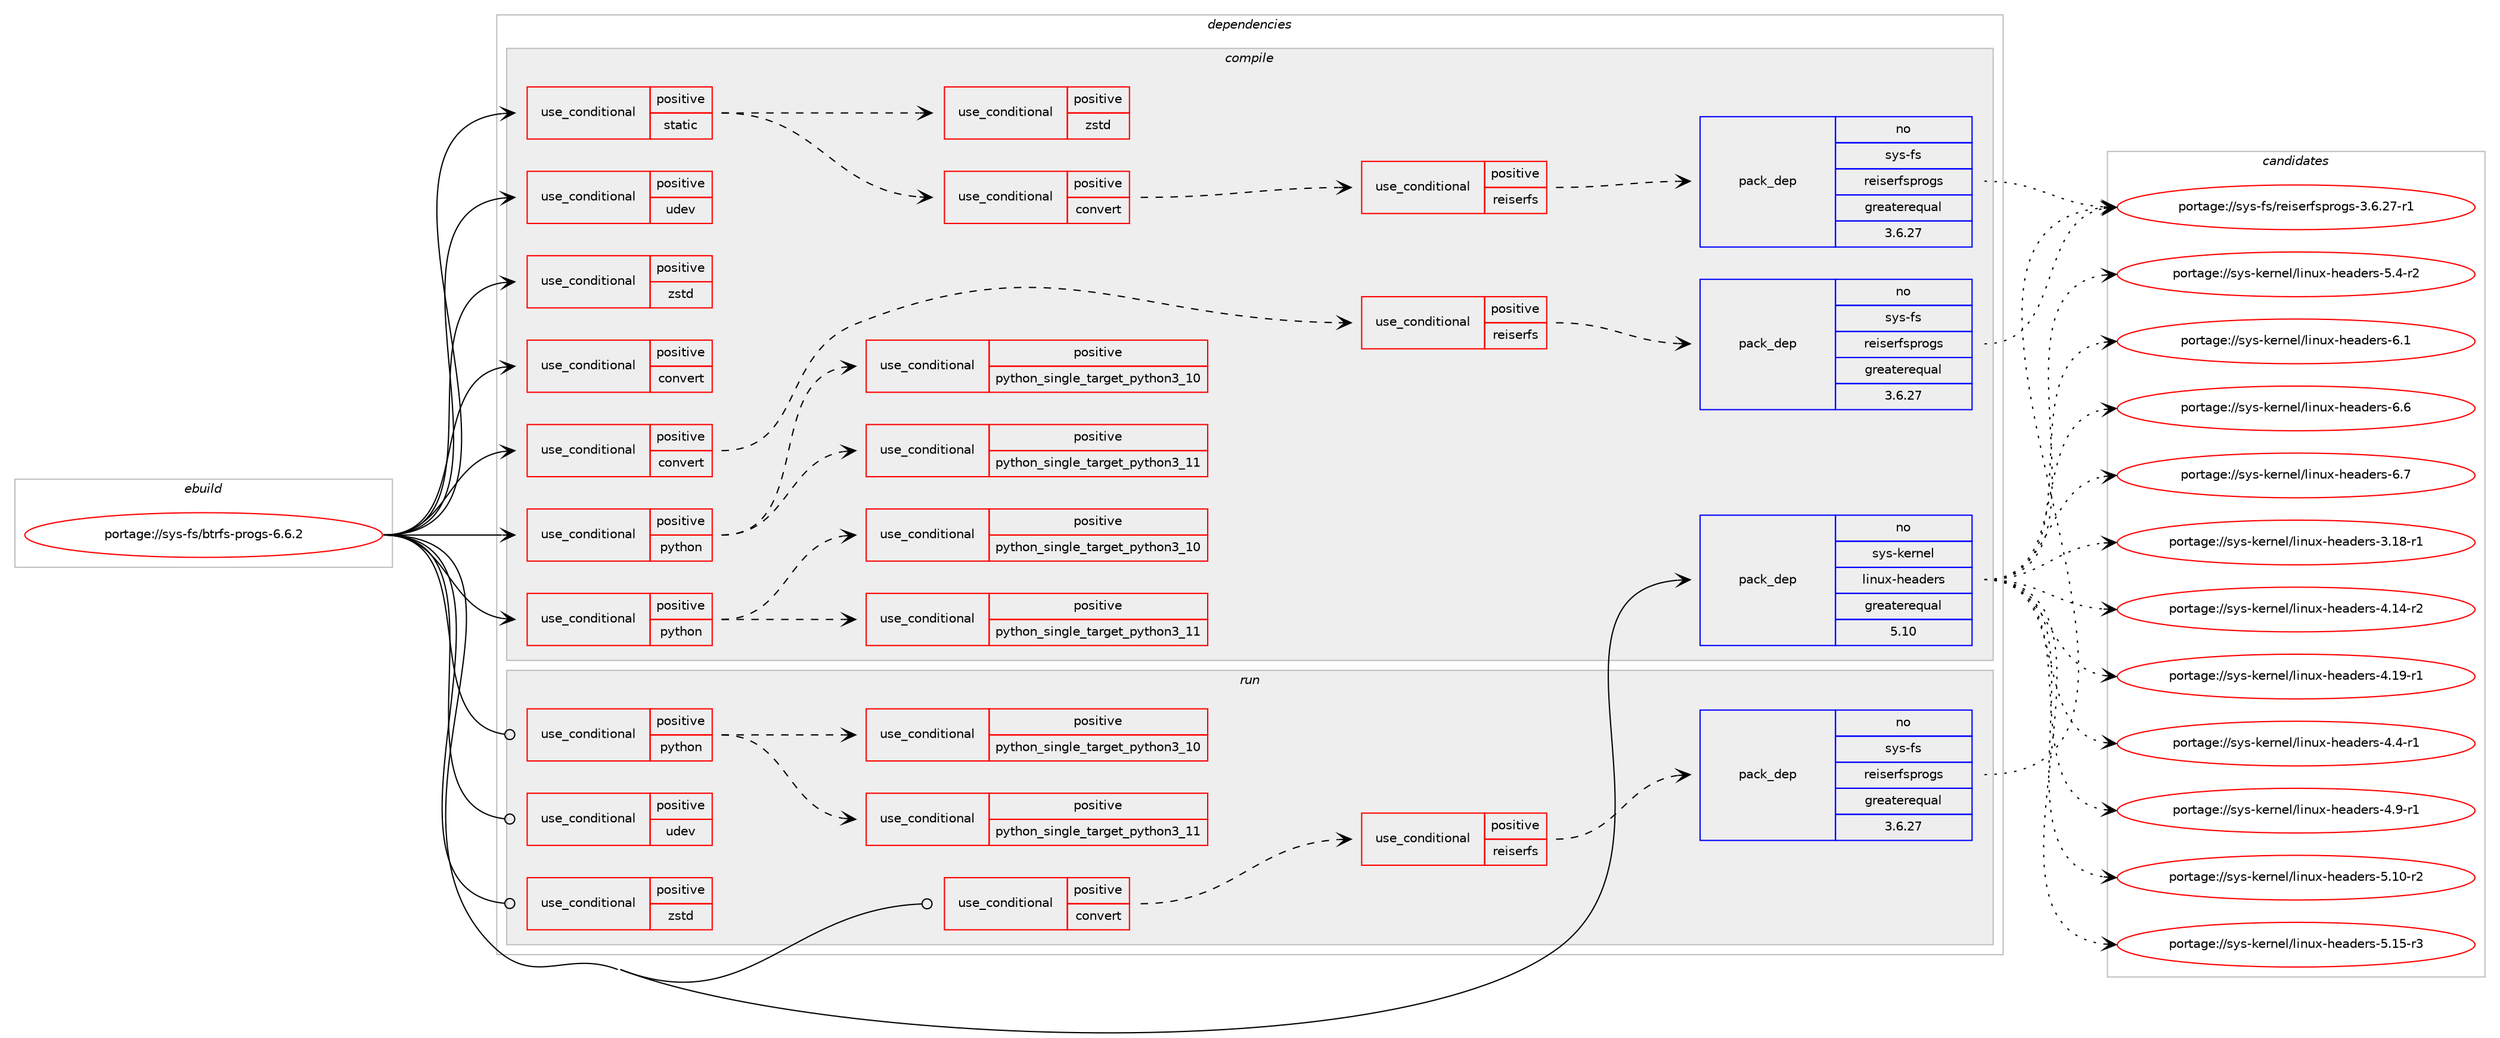 digraph prolog {

# *************
# Graph options
# *************

newrank=true;
concentrate=true;
compound=true;
graph [rankdir=LR,fontname=Helvetica,fontsize=10,ranksep=1.5];#, ranksep=2.5, nodesep=0.2];
edge  [arrowhead=vee];
node  [fontname=Helvetica,fontsize=10];

# **********
# The ebuild
# **********

subgraph cluster_leftcol {
color=gray;
rank=same;
label=<<i>ebuild</i>>;
id [label="portage://sys-fs/btrfs-progs-6.6.2", color=red, width=4, href="../sys-fs/btrfs-progs-6.6.2.svg"];
}

# ****************
# The dependencies
# ****************

subgraph cluster_midcol {
color=gray;
label=<<i>dependencies</i>>;
subgraph cluster_compile {
fillcolor="#eeeeee";
style=filled;
label=<<i>compile</i>>;
subgraph cond15069 {
dependency22605 [label=<<TABLE BORDER="0" CELLBORDER="1" CELLSPACING="0" CELLPADDING="4"><TR><TD ROWSPAN="3" CELLPADDING="10">use_conditional</TD></TR><TR><TD>positive</TD></TR><TR><TD>convert</TD></TR></TABLE>>, shape=none, color=red];
# *** BEGIN UNKNOWN DEPENDENCY TYPE (TODO) ***
# dependency22605 -> package_dependency(portage://sys-fs/btrfs-progs-6.6.2,install,no,sys-apps,acl,none,[,,],[],[])
# *** END UNKNOWN DEPENDENCY TYPE (TODO) ***

}
id:e -> dependency22605:w [weight=20,style="solid",arrowhead="vee"];
subgraph cond15070 {
dependency22606 [label=<<TABLE BORDER="0" CELLBORDER="1" CELLSPACING="0" CELLPADDING="4"><TR><TD ROWSPAN="3" CELLPADDING="10">use_conditional</TD></TR><TR><TD>positive</TD></TR><TR><TD>convert</TD></TR></TABLE>>, shape=none, color=red];
# *** BEGIN UNKNOWN DEPENDENCY TYPE (TODO) ***
# dependency22606 -> package_dependency(portage://sys-fs/btrfs-progs-6.6.2,install,no,sys-fs,e2fsprogs,none,[,,],any_same_slot,[])
# *** END UNKNOWN DEPENDENCY TYPE (TODO) ***

subgraph cond15071 {
dependency22607 [label=<<TABLE BORDER="0" CELLBORDER="1" CELLSPACING="0" CELLPADDING="4"><TR><TD ROWSPAN="3" CELLPADDING="10">use_conditional</TD></TR><TR><TD>positive</TD></TR><TR><TD>reiserfs</TD></TR></TABLE>>, shape=none, color=red];
subgraph pack7337 {
dependency22608 [label=<<TABLE BORDER="0" CELLBORDER="1" CELLSPACING="0" CELLPADDING="4" WIDTH="220"><TR><TD ROWSPAN="6" CELLPADDING="30">pack_dep</TD></TR><TR><TD WIDTH="110">no</TD></TR><TR><TD>sys-fs</TD></TR><TR><TD>reiserfsprogs</TD></TR><TR><TD>greaterequal</TD></TR><TR><TD>3.6.27</TD></TR></TABLE>>, shape=none, color=blue];
}
dependency22607:e -> dependency22608:w [weight=20,style="dashed",arrowhead="vee"];
}
dependency22606:e -> dependency22607:w [weight=20,style="dashed",arrowhead="vee"];
}
id:e -> dependency22606:w [weight=20,style="solid",arrowhead="vee"];
subgraph cond15072 {
dependency22609 [label=<<TABLE BORDER="0" CELLBORDER="1" CELLSPACING="0" CELLPADDING="4"><TR><TD ROWSPAN="3" CELLPADDING="10">use_conditional</TD></TR><TR><TD>positive</TD></TR><TR><TD>python</TD></TR></TABLE>>, shape=none, color=red];
subgraph cond15073 {
dependency22610 [label=<<TABLE BORDER="0" CELLBORDER="1" CELLSPACING="0" CELLPADDING="4"><TR><TD ROWSPAN="3" CELLPADDING="10">use_conditional</TD></TR><TR><TD>positive</TD></TR><TR><TD>python_single_target_python3_10</TD></TR></TABLE>>, shape=none, color=red];
# *** BEGIN UNKNOWN DEPENDENCY TYPE (TODO) ***
# dependency22610 -> package_dependency(portage://sys-fs/btrfs-progs-6.6.2,install,no,dev-lang,python,none,[,,],[slot(3.10)],[])
# *** END UNKNOWN DEPENDENCY TYPE (TODO) ***

}
dependency22609:e -> dependency22610:w [weight=20,style="dashed",arrowhead="vee"];
subgraph cond15074 {
dependency22611 [label=<<TABLE BORDER="0" CELLBORDER="1" CELLSPACING="0" CELLPADDING="4"><TR><TD ROWSPAN="3" CELLPADDING="10">use_conditional</TD></TR><TR><TD>positive</TD></TR><TR><TD>python_single_target_python3_11</TD></TR></TABLE>>, shape=none, color=red];
# *** BEGIN UNKNOWN DEPENDENCY TYPE (TODO) ***
# dependency22611 -> package_dependency(portage://sys-fs/btrfs-progs-6.6.2,install,no,dev-lang,python,none,[,,],[slot(3.11)],[])
# *** END UNKNOWN DEPENDENCY TYPE (TODO) ***

}
dependency22609:e -> dependency22611:w [weight=20,style="dashed",arrowhead="vee"];
}
id:e -> dependency22609:w [weight=20,style="solid",arrowhead="vee"];
subgraph cond15075 {
dependency22612 [label=<<TABLE BORDER="0" CELLBORDER="1" CELLSPACING="0" CELLPADDING="4"><TR><TD ROWSPAN="3" CELLPADDING="10">use_conditional</TD></TR><TR><TD>positive</TD></TR><TR><TD>python</TD></TR></TABLE>>, shape=none, color=red];
subgraph cond15076 {
dependency22613 [label=<<TABLE BORDER="0" CELLBORDER="1" CELLSPACING="0" CELLPADDING="4"><TR><TD ROWSPAN="3" CELLPADDING="10">use_conditional</TD></TR><TR><TD>positive</TD></TR><TR><TD>python_single_target_python3_10</TD></TR></TABLE>>, shape=none, color=red];
# *** BEGIN UNKNOWN DEPENDENCY TYPE (TODO) ***
# dependency22613 -> package_dependency(portage://sys-fs/btrfs-progs-6.6.2,install,no,dev-python,setuptools,none,[,,],[],[use(enable(python_targets_python3_10),negative)])
# *** END UNKNOWN DEPENDENCY TYPE (TODO) ***

}
dependency22612:e -> dependency22613:w [weight=20,style="dashed",arrowhead="vee"];
subgraph cond15077 {
dependency22614 [label=<<TABLE BORDER="0" CELLBORDER="1" CELLSPACING="0" CELLPADDING="4"><TR><TD ROWSPAN="3" CELLPADDING="10">use_conditional</TD></TR><TR><TD>positive</TD></TR><TR><TD>python_single_target_python3_11</TD></TR></TABLE>>, shape=none, color=red];
# *** BEGIN UNKNOWN DEPENDENCY TYPE (TODO) ***
# dependency22614 -> package_dependency(portage://sys-fs/btrfs-progs-6.6.2,install,no,dev-python,setuptools,none,[,,],[],[use(enable(python_targets_python3_11),negative)])
# *** END UNKNOWN DEPENDENCY TYPE (TODO) ***

}
dependency22612:e -> dependency22614:w [weight=20,style="dashed",arrowhead="vee"];
}
id:e -> dependency22612:w [weight=20,style="solid",arrowhead="vee"];
subgraph cond15078 {
dependency22615 [label=<<TABLE BORDER="0" CELLBORDER="1" CELLSPACING="0" CELLPADDING="4"><TR><TD ROWSPAN="3" CELLPADDING="10">use_conditional</TD></TR><TR><TD>positive</TD></TR><TR><TD>static</TD></TR></TABLE>>, shape=none, color=red];
# *** BEGIN UNKNOWN DEPENDENCY TYPE (TODO) ***
# dependency22615 -> package_dependency(portage://sys-fs/btrfs-progs-6.6.2,install,no,dev-libs,lzo,none,[,,],[slot(2)],[use(enable(static-libs),positive)])
# *** END UNKNOWN DEPENDENCY TYPE (TODO) ***

# *** BEGIN UNKNOWN DEPENDENCY TYPE (TODO) ***
# dependency22615 -> package_dependency(portage://sys-fs/btrfs-progs-6.6.2,install,no,sys-apps,util-linux,none,[,,],[slot(0)],[use(enable(static-libs),positive)])
# *** END UNKNOWN DEPENDENCY TYPE (TODO) ***

# *** BEGIN UNKNOWN DEPENDENCY TYPE (TODO) ***
# dependency22615 -> package_dependency(portage://sys-fs/btrfs-progs-6.6.2,install,no,sys-libs,zlib,none,[,,],[slot(0)],[use(enable(static-libs),positive)])
# *** END UNKNOWN DEPENDENCY TYPE (TODO) ***

subgraph cond15079 {
dependency22616 [label=<<TABLE BORDER="0" CELLBORDER="1" CELLSPACING="0" CELLPADDING="4"><TR><TD ROWSPAN="3" CELLPADDING="10">use_conditional</TD></TR><TR><TD>positive</TD></TR><TR><TD>convert</TD></TR></TABLE>>, shape=none, color=red];
# *** BEGIN UNKNOWN DEPENDENCY TYPE (TODO) ***
# dependency22616 -> package_dependency(portage://sys-fs/btrfs-progs-6.6.2,install,no,sys-fs,e2fsprogs,none,[,,],[],[use(enable(static-libs),positive)])
# *** END UNKNOWN DEPENDENCY TYPE (TODO) ***

subgraph cond15080 {
dependency22617 [label=<<TABLE BORDER="0" CELLBORDER="1" CELLSPACING="0" CELLPADDING="4"><TR><TD ROWSPAN="3" CELLPADDING="10">use_conditional</TD></TR><TR><TD>positive</TD></TR><TR><TD>reiserfs</TD></TR></TABLE>>, shape=none, color=red];
subgraph pack7338 {
dependency22618 [label=<<TABLE BORDER="0" CELLBORDER="1" CELLSPACING="0" CELLPADDING="4" WIDTH="220"><TR><TD ROWSPAN="6" CELLPADDING="30">pack_dep</TD></TR><TR><TD WIDTH="110">no</TD></TR><TR><TD>sys-fs</TD></TR><TR><TD>reiserfsprogs</TD></TR><TR><TD>greaterequal</TD></TR><TR><TD>3.6.27</TD></TR></TABLE>>, shape=none, color=blue];
}
dependency22617:e -> dependency22618:w [weight=20,style="dashed",arrowhead="vee"];
}
dependency22616:e -> dependency22617:w [weight=20,style="dashed",arrowhead="vee"];
}
dependency22615:e -> dependency22616:w [weight=20,style="dashed",arrowhead="vee"];
subgraph cond15081 {
dependency22619 [label=<<TABLE BORDER="0" CELLBORDER="1" CELLSPACING="0" CELLPADDING="4"><TR><TD ROWSPAN="3" CELLPADDING="10">use_conditional</TD></TR><TR><TD>positive</TD></TR><TR><TD>zstd</TD></TR></TABLE>>, shape=none, color=red];
# *** BEGIN UNKNOWN DEPENDENCY TYPE (TODO) ***
# dependency22619 -> package_dependency(portage://sys-fs/btrfs-progs-6.6.2,install,no,app-arch,zstd,none,[,,],[],[use(enable(static-libs),positive)])
# *** END UNKNOWN DEPENDENCY TYPE (TODO) ***

}
dependency22615:e -> dependency22619:w [weight=20,style="dashed",arrowhead="vee"];
}
id:e -> dependency22615:w [weight=20,style="solid",arrowhead="vee"];
subgraph cond15082 {
dependency22620 [label=<<TABLE BORDER="0" CELLBORDER="1" CELLSPACING="0" CELLPADDING="4"><TR><TD ROWSPAN="3" CELLPADDING="10">use_conditional</TD></TR><TR><TD>positive</TD></TR><TR><TD>udev</TD></TR></TABLE>>, shape=none, color=red];
# *** BEGIN UNKNOWN DEPENDENCY TYPE (TODO) ***
# dependency22620 -> package_dependency(portage://sys-fs/btrfs-progs-6.6.2,install,no,virtual,libudev,none,[,,],any_same_slot,[])
# *** END UNKNOWN DEPENDENCY TYPE (TODO) ***

}
id:e -> dependency22620:w [weight=20,style="solid",arrowhead="vee"];
subgraph cond15083 {
dependency22621 [label=<<TABLE BORDER="0" CELLBORDER="1" CELLSPACING="0" CELLPADDING="4"><TR><TD ROWSPAN="3" CELLPADDING="10">use_conditional</TD></TR><TR><TD>positive</TD></TR><TR><TD>zstd</TD></TR></TABLE>>, shape=none, color=red];
# *** BEGIN UNKNOWN DEPENDENCY TYPE (TODO) ***
# dependency22621 -> package_dependency(portage://sys-fs/btrfs-progs-6.6.2,install,no,app-arch,zstd,none,[,,],any_same_slot,[])
# *** END UNKNOWN DEPENDENCY TYPE (TODO) ***

}
id:e -> dependency22621:w [weight=20,style="solid",arrowhead="vee"];
# *** BEGIN UNKNOWN DEPENDENCY TYPE (TODO) ***
# id -> package_dependency(portage://sys-fs/btrfs-progs-6.6.2,install,no,dev-libs,lzo,none,[,,],[slot(2),equal],[])
# *** END UNKNOWN DEPENDENCY TYPE (TODO) ***

# *** BEGIN UNKNOWN DEPENDENCY TYPE (TODO) ***
# id -> package_dependency(portage://sys-fs/btrfs-progs-6.6.2,install,no,sys-apps,util-linux,none,[,,],any_same_slot,[use(optenable(static-libs),positive)])
# *** END UNKNOWN DEPENDENCY TYPE (TODO) ***

subgraph pack7339 {
dependency22622 [label=<<TABLE BORDER="0" CELLBORDER="1" CELLSPACING="0" CELLPADDING="4" WIDTH="220"><TR><TD ROWSPAN="6" CELLPADDING="30">pack_dep</TD></TR><TR><TD WIDTH="110">no</TD></TR><TR><TD>sys-kernel</TD></TR><TR><TD>linux-headers</TD></TR><TR><TD>greaterequal</TD></TR><TR><TD>5.10</TD></TR></TABLE>>, shape=none, color=blue];
}
id:e -> dependency22622:w [weight=20,style="solid",arrowhead="vee"];
# *** BEGIN UNKNOWN DEPENDENCY TYPE (TODO) ***
# id -> package_dependency(portage://sys-fs/btrfs-progs-6.6.2,install,no,sys-libs,zlib,none,[,,],any_same_slot,[])
# *** END UNKNOWN DEPENDENCY TYPE (TODO) ***

}
subgraph cluster_compileandrun {
fillcolor="#eeeeee";
style=filled;
label=<<i>compile and run</i>>;
}
subgraph cluster_run {
fillcolor="#eeeeee";
style=filled;
label=<<i>run</i>>;
subgraph cond15084 {
dependency22623 [label=<<TABLE BORDER="0" CELLBORDER="1" CELLSPACING="0" CELLPADDING="4"><TR><TD ROWSPAN="3" CELLPADDING="10">use_conditional</TD></TR><TR><TD>positive</TD></TR><TR><TD>convert</TD></TR></TABLE>>, shape=none, color=red];
# *** BEGIN UNKNOWN DEPENDENCY TYPE (TODO) ***
# dependency22623 -> package_dependency(portage://sys-fs/btrfs-progs-6.6.2,run,no,sys-fs,e2fsprogs,none,[,,],any_same_slot,[])
# *** END UNKNOWN DEPENDENCY TYPE (TODO) ***

subgraph cond15085 {
dependency22624 [label=<<TABLE BORDER="0" CELLBORDER="1" CELLSPACING="0" CELLPADDING="4"><TR><TD ROWSPAN="3" CELLPADDING="10">use_conditional</TD></TR><TR><TD>positive</TD></TR><TR><TD>reiserfs</TD></TR></TABLE>>, shape=none, color=red];
subgraph pack7340 {
dependency22625 [label=<<TABLE BORDER="0" CELLBORDER="1" CELLSPACING="0" CELLPADDING="4" WIDTH="220"><TR><TD ROWSPAN="6" CELLPADDING="30">pack_dep</TD></TR><TR><TD WIDTH="110">no</TD></TR><TR><TD>sys-fs</TD></TR><TR><TD>reiserfsprogs</TD></TR><TR><TD>greaterequal</TD></TR><TR><TD>3.6.27</TD></TR></TABLE>>, shape=none, color=blue];
}
dependency22624:e -> dependency22625:w [weight=20,style="dashed",arrowhead="vee"];
}
dependency22623:e -> dependency22624:w [weight=20,style="dashed",arrowhead="vee"];
}
id:e -> dependency22623:w [weight=20,style="solid",arrowhead="odot"];
subgraph cond15086 {
dependency22626 [label=<<TABLE BORDER="0" CELLBORDER="1" CELLSPACING="0" CELLPADDING="4"><TR><TD ROWSPAN="3" CELLPADDING="10">use_conditional</TD></TR><TR><TD>positive</TD></TR><TR><TD>python</TD></TR></TABLE>>, shape=none, color=red];
subgraph cond15087 {
dependency22627 [label=<<TABLE BORDER="0" CELLBORDER="1" CELLSPACING="0" CELLPADDING="4"><TR><TD ROWSPAN="3" CELLPADDING="10">use_conditional</TD></TR><TR><TD>positive</TD></TR><TR><TD>python_single_target_python3_10</TD></TR></TABLE>>, shape=none, color=red];
# *** BEGIN UNKNOWN DEPENDENCY TYPE (TODO) ***
# dependency22627 -> package_dependency(portage://sys-fs/btrfs-progs-6.6.2,run,no,dev-lang,python,none,[,,],[slot(3.10)],[])
# *** END UNKNOWN DEPENDENCY TYPE (TODO) ***

}
dependency22626:e -> dependency22627:w [weight=20,style="dashed",arrowhead="vee"];
subgraph cond15088 {
dependency22628 [label=<<TABLE BORDER="0" CELLBORDER="1" CELLSPACING="0" CELLPADDING="4"><TR><TD ROWSPAN="3" CELLPADDING="10">use_conditional</TD></TR><TR><TD>positive</TD></TR><TR><TD>python_single_target_python3_11</TD></TR></TABLE>>, shape=none, color=red];
# *** BEGIN UNKNOWN DEPENDENCY TYPE (TODO) ***
# dependency22628 -> package_dependency(portage://sys-fs/btrfs-progs-6.6.2,run,no,dev-lang,python,none,[,,],[slot(3.11)],[])
# *** END UNKNOWN DEPENDENCY TYPE (TODO) ***

}
dependency22626:e -> dependency22628:w [weight=20,style="dashed",arrowhead="vee"];
}
id:e -> dependency22626:w [weight=20,style="solid",arrowhead="odot"];
subgraph cond15089 {
dependency22629 [label=<<TABLE BORDER="0" CELLBORDER="1" CELLSPACING="0" CELLPADDING="4"><TR><TD ROWSPAN="3" CELLPADDING="10">use_conditional</TD></TR><TR><TD>positive</TD></TR><TR><TD>udev</TD></TR></TABLE>>, shape=none, color=red];
# *** BEGIN UNKNOWN DEPENDENCY TYPE (TODO) ***
# dependency22629 -> package_dependency(portage://sys-fs/btrfs-progs-6.6.2,run,no,virtual,libudev,none,[,,],any_same_slot,[])
# *** END UNKNOWN DEPENDENCY TYPE (TODO) ***

}
id:e -> dependency22629:w [weight=20,style="solid",arrowhead="odot"];
subgraph cond15090 {
dependency22630 [label=<<TABLE BORDER="0" CELLBORDER="1" CELLSPACING="0" CELLPADDING="4"><TR><TD ROWSPAN="3" CELLPADDING="10">use_conditional</TD></TR><TR><TD>positive</TD></TR><TR><TD>zstd</TD></TR></TABLE>>, shape=none, color=red];
# *** BEGIN UNKNOWN DEPENDENCY TYPE (TODO) ***
# dependency22630 -> package_dependency(portage://sys-fs/btrfs-progs-6.6.2,run,no,app-arch,zstd,none,[,,],any_same_slot,[])
# *** END UNKNOWN DEPENDENCY TYPE (TODO) ***

}
id:e -> dependency22630:w [weight=20,style="solid",arrowhead="odot"];
# *** BEGIN UNKNOWN DEPENDENCY TYPE (TODO) ***
# id -> package_dependency(portage://sys-fs/btrfs-progs-6.6.2,run,no,dev-libs,lzo,none,[,,],[slot(2),equal],[])
# *** END UNKNOWN DEPENDENCY TYPE (TODO) ***

# *** BEGIN UNKNOWN DEPENDENCY TYPE (TODO) ***
# id -> package_dependency(portage://sys-fs/btrfs-progs-6.6.2,run,no,sys-apps,util-linux,none,[,,],any_same_slot,[use(optenable(static-libs),positive)])
# *** END UNKNOWN DEPENDENCY TYPE (TODO) ***

# *** BEGIN UNKNOWN DEPENDENCY TYPE (TODO) ***
# id -> package_dependency(portage://sys-fs/btrfs-progs-6.6.2,run,no,sys-libs,zlib,none,[,,],any_same_slot,[])
# *** END UNKNOWN DEPENDENCY TYPE (TODO) ***

}
}

# **************
# The candidates
# **************

subgraph cluster_choices {
rank=same;
color=gray;
label=<<i>candidates</i>>;

subgraph choice7337 {
color=black;
nodesep=1;
choice1151211154510211547114101105115101114102115112114111103115455146544650554511449 [label="portage://sys-fs/reiserfsprogs-3.6.27-r1", color=red, width=4,href="../sys-fs/reiserfsprogs-3.6.27-r1.svg"];
dependency22608:e -> choice1151211154510211547114101105115101114102115112114111103115455146544650554511449:w [style=dotted,weight="100"];
}
subgraph choice7338 {
color=black;
nodesep=1;
choice1151211154510211547114101105115101114102115112114111103115455146544650554511449 [label="portage://sys-fs/reiserfsprogs-3.6.27-r1", color=red, width=4,href="../sys-fs/reiserfsprogs-3.6.27-r1.svg"];
dependency22618:e -> choice1151211154510211547114101105115101114102115112114111103115455146544650554511449:w [style=dotted,weight="100"];
}
subgraph choice7339 {
color=black;
nodesep=1;
choice1151211154510710111411010110847108105110117120451041019710010111411545514649564511449 [label="portage://sys-kernel/linux-headers-3.18-r1", color=red, width=4,href="../sys-kernel/linux-headers-3.18-r1.svg"];
choice1151211154510710111411010110847108105110117120451041019710010111411545524649524511450 [label="portage://sys-kernel/linux-headers-4.14-r2", color=red, width=4,href="../sys-kernel/linux-headers-4.14-r2.svg"];
choice1151211154510710111411010110847108105110117120451041019710010111411545524649574511449 [label="portage://sys-kernel/linux-headers-4.19-r1", color=red, width=4,href="../sys-kernel/linux-headers-4.19-r1.svg"];
choice11512111545107101114110101108471081051101171204510410197100101114115455246524511449 [label="portage://sys-kernel/linux-headers-4.4-r1", color=red, width=4,href="../sys-kernel/linux-headers-4.4-r1.svg"];
choice11512111545107101114110101108471081051101171204510410197100101114115455246574511449 [label="portage://sys-kernel/linux-headers-4.9-r1", color=red, width=4,href="../sys-kernel/linux-headers-4.9-r1.svg"];
choice1151211154510710111411010110847108105110117120451041019710010111411545534649484511450 [label="portage://sys-kernel/linux-headers-5.10-r2", color=red, width=4,href="../sys-kernel/linux-headers-5.10-r2.svg"];
choice1151211154510710111411010110847108105110117120451041019710010111411545534649534511451 [label="portage://sys-kernel/linux-headers-5.15-r3", color=red, width=4,href="../sys-kernel/linux-headers-5.15-r3.svg"];
choice11512111545107101114110101108471081051101171204510410197100101114115455346524511450 [label="portage://sys-kernel/linux-headers-5.4-r2", color=red, width=4,href="../sys-kernel/linux-headers-5.4-r2.svg"];
choice1151211154510710111411010110847108105110117120451041019710010111411545544649 [label="portage://sys-kernel/linux-headers-6.1", color=red, width=4,href="../sys-kernel/linux-headers-6.1.svg"];
choice1151211154510710111411010110847108105110117120451041019710010111411545544654 [label="portage://sys-kernel/linux-headers-6.6", color=red, width=4,href="../sys-kernel/linux-headers-6.6.svg"];
choice1151211154510710111411010110847108105110117120451041019710010111411545544655 [label="portage://sys-kernel/linux-headers-6.7", color=red, width=4,href="../sys-kernel/linux-headers-6.7.svg"];
dependency22622:e -> choice1151211154510710111411010110847108105110117120451041019710010111411545514649564511449:w [style=dotted,weight="100"];
dependency22622:e -> choice1151211154510710111411010110847108105110117120451041019710010111411545524649524511450:w [style=dotted,weight="100"];
dependency22622:e -> choice1151211154510710111411010110847108105110117120451041019710010111411545524649574511449:w [style=dotted,weight="100"];
dependency22622:e -> choice11512111545107101114110101108471081051101171204510410197100101114115455246524511449:w [style=dotted,weight="100"];
dependency22622:e -> choice11512111545107101114110101108471081051101171204510410197100101114115455246574511449:w [style=dotted,weight="100"];
dependency22622:e -> choice1151211154510710111411010110847108105110117120451041019710010111411545534649484511450:w [style=dotted,weight="100"];
dependency22622:e -> choice1151211154510710111411010110847108105110117120451041019710010111411545534649534511451:w [style=dotted,weight="100"];
dependency22622:e -> choice11512111545107101114110101108471081051101171204510410197100101114115455346524511450:w [style=dotted,weight="100"];
dependency22622:e -> choice1151211154510710111411010110847108105110117120451041019710010111411545544649:w [style=dotted,weight="100"];
dependency22622:e -> choice1151211154510710111411010110847108105110117120451041019710010111411545544654:w [style=dotted,weight="100"];
dependency22622:e -> choice1151211154510710111411010110847108105110117120451041019710010111411545544655:w [style=dotted,weight="100"];
}
subgraph choice7340 {
color=black;
nodesep=1;
choice1151211154510211547114101105115101114102115112114111103115455146544650554511449 [label="portage://sys-fs/reiserfsprogs-3.6.27-r1", color=red, width=4,href="../sys-fs/reiserfsprogs-3.6.27-r1.svg"];
dependency22625:e -> choice1151211154510211547114101105115101114102115112114111103115455146544650554511449:w [style=dotted,weight="100"];
}
}

}
